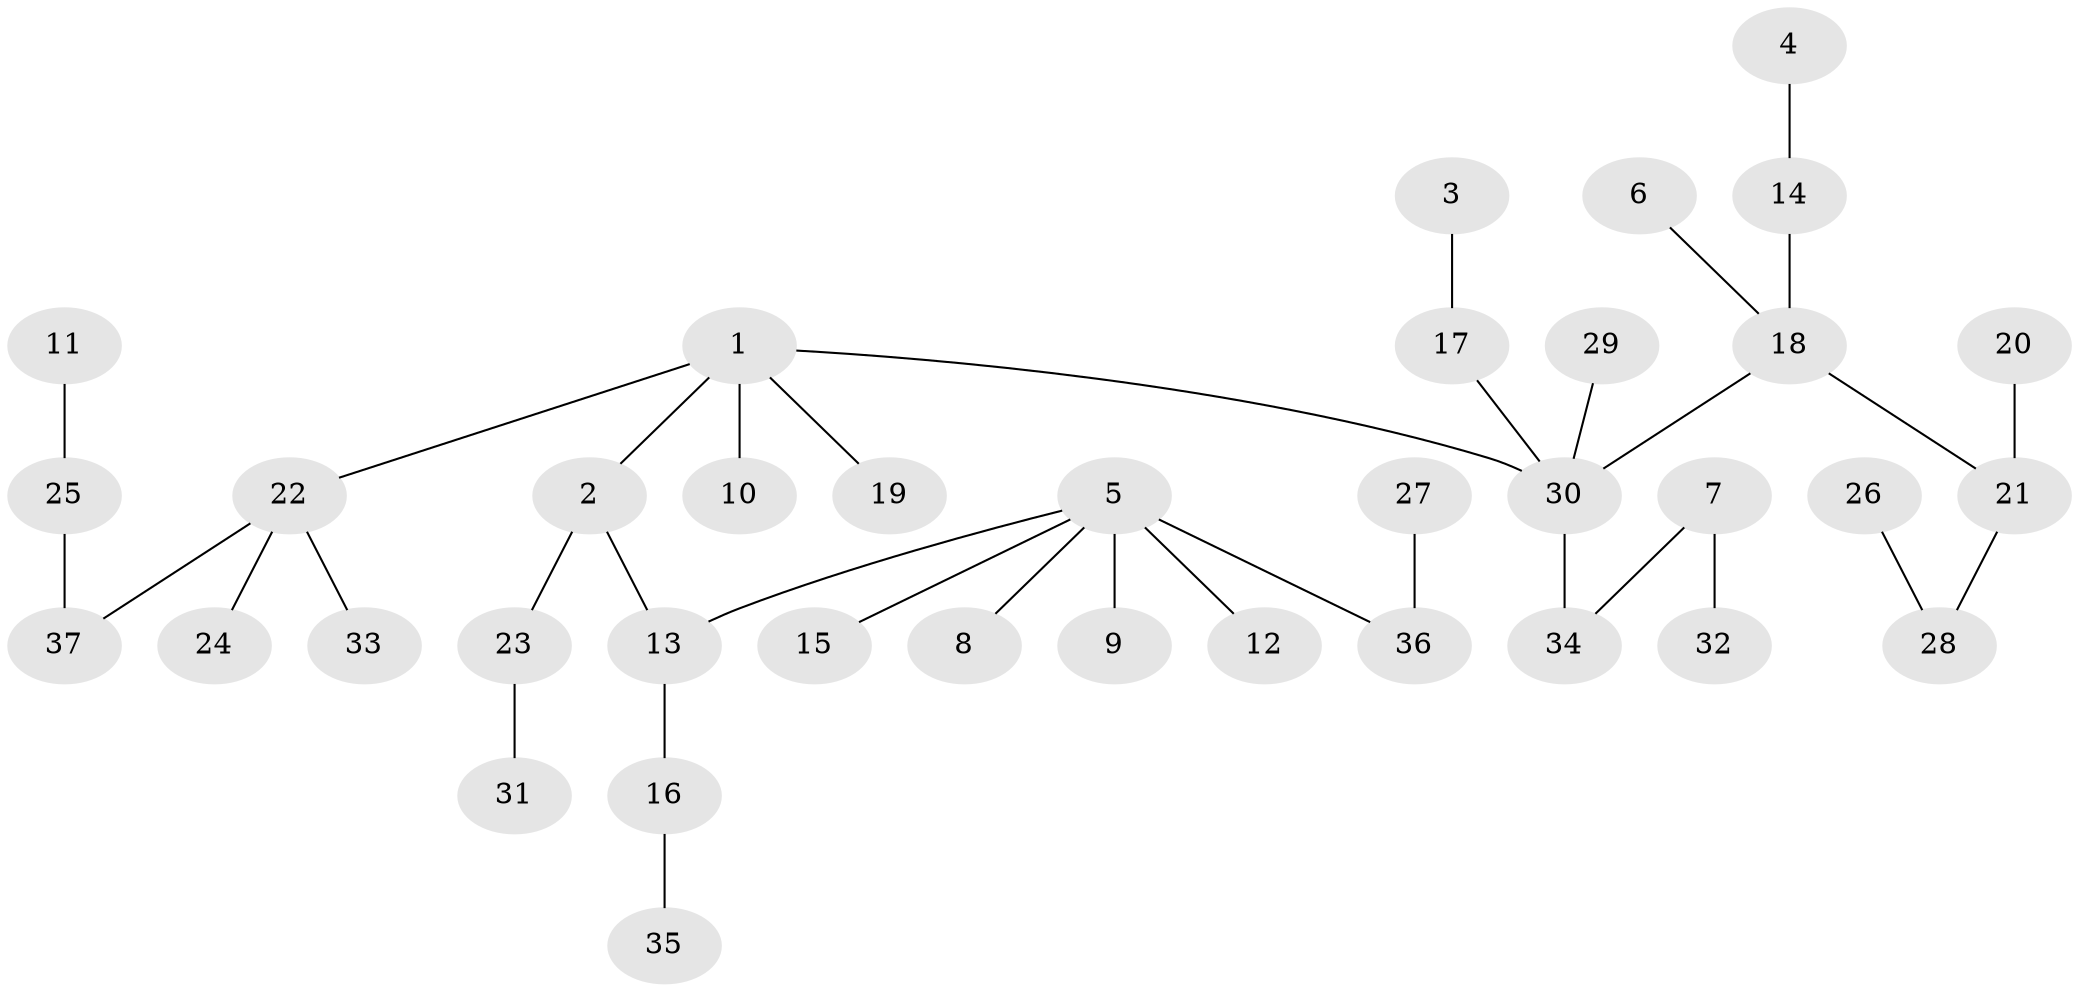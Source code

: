 // original degree distribution, {3: 0.10810810810810811, 4: 0.0945945945945946, 5: 0.04054054054054054, 6: 0.013513513513513514, 2: 0.24324324324324326, 1: 0.5}
// Generated by graph-tools (version 1.1) at 2025/50/03/09/25 03:50:26]
// undirected, 37 vertices, 36 edges
graph export_dot {
graph [start="1"]
  node [color=gray90,style=filled];
  1;
  2;
  3;
  4;
  5;
  6;
  7;
  8;
  9;
  10;
  11;
  12;
  13;
  14;
  15;
  16;
  17;
  18;
  19;
  20;
  21;
  22;
  23;
  24;
  25;
  26;
  27;
  28;
  29;
  30;
  31;
  32;
  33;
  34;
  35;
  36;
  37;
  1 -- 2 [weight=1.0];
  1 -- 10 [weight=1.0];
  1 -- 19 [weight=1.0];
  1 -- 22 [weight=1.0];
  1 -- 30 [weight=1.0];
  2 -- 13 [weight=1.0];
  2 -- 23 [weight=1.0];
  3 -- 17 [weight=1.0];
  4 -- 14 [weight=1.0];
  5 -- 8 [weight=1.0];
  5 -- 9 [weight=1.0];
  5 -- 12 [weight=1.0];
  5 -- 13 [weight=1.0];
  5 -- 15 [weight=1.0];
  5 -- 36 [weight=1.0];
  6 -- 18 [weight=1.0];
  7 -- 32 [weight=1.0];
  7 -- 34 [weight=1.0];
  11 -- 25 [weight=1.0];
  13 -- 16 [weight=1.0];
  14 -- 18 [weight=1.0];
  16 -- 35 [weight=1.0];
  17 -- 30 [weight=1.0];
  18 -- 21 [weight=1.0];
  18 -- 30 [weight=1.0];
  20 -- 21 [weight=1.0];
  21 -- 28 [weight=1.0];
  22 -- 24 [weight=1.0];
  22 -- 33 [weight=1.0];
  22 -- 37 [weight=1.0];
  23 -- 31 [weight=1.0];
  25 -- 37 [weight=1.0];
  26 -- 28 [weight=1.0];
  27 -- 36 [weight=1.0];
  29 -- 30 [weight=1.0];
  30 -- 34 [weight=1.0];
}
